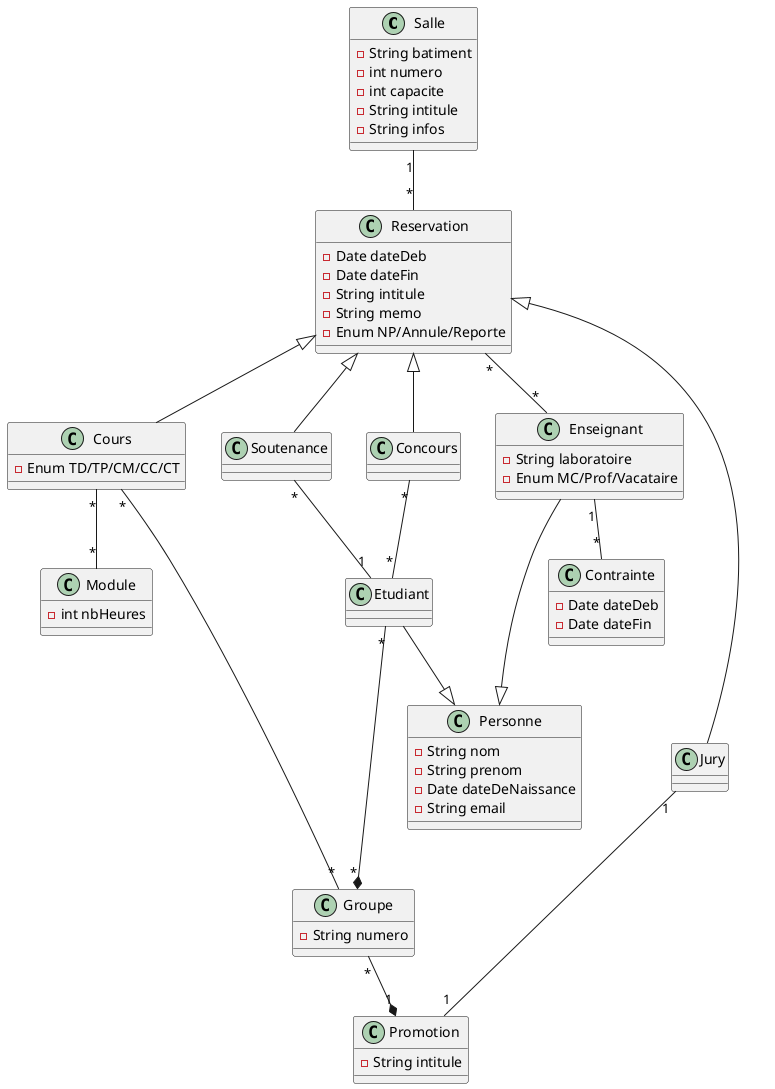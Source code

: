 @startuml

class Salle {
    -String batiment
    -int numero
    -int capacite
    -String intitule
    -String infos
}

class Cours {
    -Enum TD/TP/CM/CC/CT
}

class Personne {
    -String nom
    -String prenom
    -Date dateDeNaissance
    -String email
}

class Promotion {
    -String intitule
}

class Module {
    -int nbHeures
}

class Contrainte {
    -Date dateDeb
    -Date dateFin
}

class Groupe {
    -String numero
}

class Etudiant

class Enseignant {
    -String laboratoire
    -Enum MC/Prof/Vacataire
}

class Reservation {
    -Date dateDeb
    -Date dateFin
    -String intitule
    -String memo
    -Enum NP/Annule/Reporte
}

class Jury

class Concours 

Salle "1" -- "*" Reservation

Etudiant "*" --* "*" Groupe

Groupe "*" --* "1" Promotion 

Cours "*" ---- "*" Groupe

Cours "*" -- "*" Module

Enseignant "1" -- "*" Contrainte

Cours -up-|> Reservation

Soutenance -up-|> Reservation

Jury -up-|> Reservation

Concours -up-|> Reservation

Etudiant --|> Personne

Enseignant --|> Personne

Concours "*" -- "*" Etudiant

Reservation "*" -- "*" Enseignant

Jury "1" -- "1" Promotion

Soutenance "*" -- "1" Etudiant

@enduml
